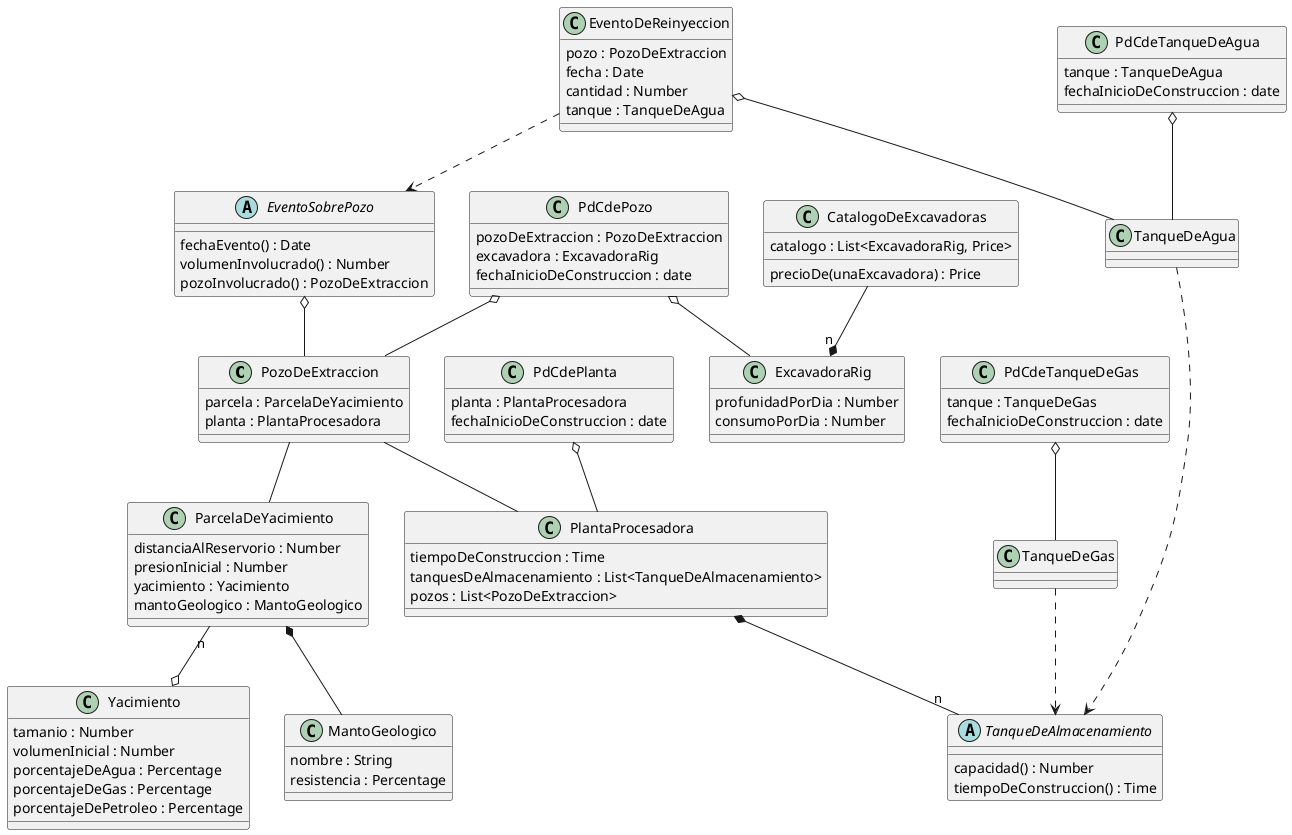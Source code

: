 @startuml
class PozoDeExtraccion { 
    parcela : ParcelaDeYacimiento
    planta : PlantaProcesadora
} 

class ParcelaDeYacimiento {
    distanciaAlReservorio : Number
    presionInicial : Number
    yacimiento : Yacimiento 
    mantoGeologico : MantoGeologico
}

class PlantaProcesadora {
    tiempoDeConstruccion : Time
    tanquesDeAlmacenamiento : List<TanqueDeAlmacenamiento>
    pozos : List<PozoDeExtraccion>
}

abstract TanqueDeAlmacenamiento {
    capacidad() : Number
    tiempoDeConstruccion() : Time
}

class MantoGeologico{
    nombre : String
    resistencia : Percentage
}

class Yacimiento { 
    tamanio : Number
    volumenInicial : Number 
    porcentajeDeAgua : Percentage
    porcentajeDeGas : Percentage
    porcentajeDePetroleo : Percentage
}

class ExcavadoraRig { 
    profunidadPorDia : Number
    consumoPorDia : Number
}

abstract EventoSobrePozo {
    fechaEvento() : Date
    volumenInvolucrado() : Number
    pozoInvolucrado() : PozoDeExtraccion
}

class EventoDeReinyeccion { 
    pozo : PozoDeExtraccion
    fecha : Date
    cantidad : Number
    tanque : TanqueDeAgua
}

class PdCdePozo { 
    pozoDeExtraccion : PozoDeExtraccion
    excavadora : ExcavadoraRig
    fechaInicioDeConstruccion : date
}

class PdCdePlanta { 
    planta : PlantaProcesadora
    fechaInicioDeConstruccion : date
}

class PdCdeTanqueDeAgua { 
    tanque : TanqueDeAgua
    fechaInicioDeConstruccion : date
}

class PdCdeTanqueDeGas { 
    tanque : TanqueDeGas
    fechaInicioDeConstruccion : date
}

class CatalogoDeExcavadoras {
    catalogo : List<ExcavadoraRig, Price>
    precioDe(unaExcavadora) : Price
}

EventoDeReinyeccion o-- TanqueDeAgua 
EventoDeReinyeccion ..> EventoSobrePozo

EventoSobrePozo o-- PozoDeExtraccion

PdCdePozo o-- PozoDeExtraccion
PdCdePozo o-- ExcavadoraRig

PozoDeExtraccion -- ParcelaDeYacimiento
PozoDeExtraccion -- PlantaProcesadora

ParcelaDeYacimiento *-- MantoGeologico
ParcelaDeYacimiento "n" --o Yacimiento

PdCdePlanta o-- PlantaProcesadora

PlantaProcesadora *-- "n" TanqueDeAlmacenamiento

PdCdeTanqueDeAgua o-- TanqueDeAgua
PdCdeTanqueDeGas o-- TanqueDeGas

TanqueDeAgua ..> TanqueDeAlmacenamiento
TanqueDeGas ..> TanqueDeAlmacenamiento

CatalogoDeExcavadoras --* "n" ExcavadoraRig
@enduml
